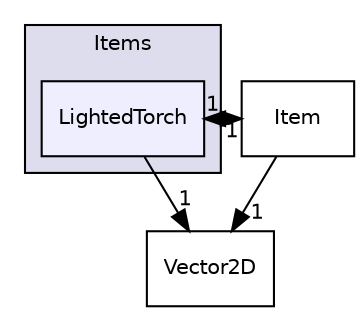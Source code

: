 digraph "Items/LightedTorch" {
  compound=true
  node [ fontsize="10", fontname="Helvetica"];
  edge [ labelfontsize="10", labelfontname="Helvetica"];
  subgraph clusterdir_7d02ce0627a9d08bc7415ddf5065332d {
    graph [ bgcolor="#ddddee", pencolor="black", label="Items" fontname="Helvetica", fontsize="10", URL="dir_7d02ce0627a9d08bc7415ddf5065332d.html"]
  dir_62e8c580d16769cd4efacf93a35fdebe [shape=box, label="LightedTorch", style="filled", fillcolor="#eeeeff", pencolor="black", URL="dir_62e8c580d16769cd4efacf93a35fdebe.html"];
  }
  dir_ab2875aa51063794301457259c77ae2f [shape=box label="Vector2D" URL="dir_ab2875aa51063794301457259c77ae2f.html"];
  dir_59a3773fb886f53e651afc58787e32cb [shape=box label="Item" URL="dir_59a3773fb886f53e651afc58787e32cb.html"];
  dir_62e8c580d16769cd4efacf93a35fdebe->dir_ab2875aa51063794301457259c77ae2f [headlabel="1", labeldistance=1.5 headhref="dir_000012_000018.html"];
  dir_62e8c580d16769cd4efacf93a35fdebe->dir_59a3773fb886f53e651afc58787e32cb [headlabel="1", labeldistance=1.5 headhref="dir_000012_000010.html"];
  dir_59a3773fb886f53e651afc58787e32cb->dir_ab2875aa51063794301457259c77ae2f [headlabel="1", labeldistance=1.5 headhref="dir_000010_000018.html"];
  dir_59a3773fb886f53e651afc58787e32cb->dir_62e8c580d16769cd4efacf93a35fdebe [headlabel="1", labeldistance=1.5 headhref="dir_000010_000012.html"];
}
